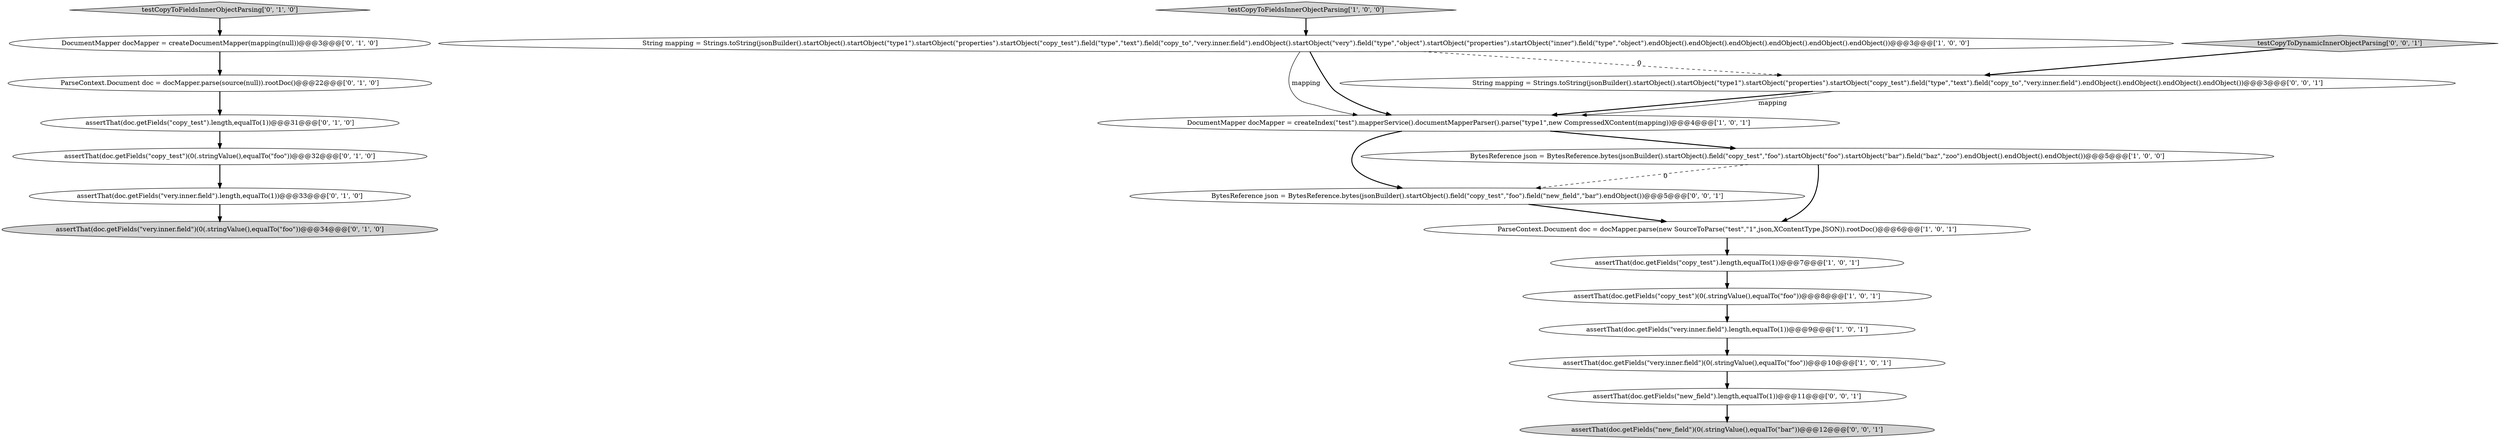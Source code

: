 digraph {
9 [style = filled, label = "testCopyToFieldsInnerObjectParsing['0', '1', '0']", fillcolor = lightgray, shape = diamond image = "AAA0AAABBB2BBB"];
12 [style = filled, label = "assertThat(doc.getFields(\"very.inner.field\")(0(.stringValue(),equalTo(\"foo\"))@@@34@@@['0', '1', '0']", fillcolor = lightgray, shape = ellipse image = "AAA0AAABBB2BBB"];
1 [style = filled, label = "assertThat(doc.getFields(\"copy_test\")(0(.stringValue(),equalTo(\"foo\"))@@@8@@@['1', '0', '1']", fillcolor = white, shape = ellipse image = "AAA0AAABBB1BBB"];
13 [style = filled, label = "ParseContext.Document doc = docMapper.parse(source(null)).rootDoc()@@@22@@@['0', '1', '0']", fillcolor = white, shape = ellipse image = "AAA1AAABBB2BBB"];
16 [style = filled, label = "assertThat(doc.getFields(\"new_field\").length,equalTo(1))@@@11@@@['0', '0', '1']", fillcolor = white, shape = ellipse image = "AAA0AAABBB3BBB"];
20 [style = filled, label = "String mapping = Strings.toString(jsonBuilder().startObject().startObject(\"type1\").startObject(\"properties\").startObject(\"copy_test\").field(\"type\",\"text\").field(\"copy_to\",\"very.inner.field\").endObject().endObject().endObject().endObject())@@@3@@@['0', '0', '1']", fillcolor = white, shape = ellipse image = "AAA0AAABBB3BBB"];
17 [style = filled, label = "BytesReference json = BytesReference.bytes(jsonBuilder().startObject().field(\"copy_test\",\"foo\").field(\"new_field\",\"bar\").endObject())@@@5@@@['0', '0', '1']", fillcolor = white, shape = ellipse image = "AAA0AAABBB3BBB"];
4 [style = filled, label = "assertThat(doc.getFields(\"copy_test\").length,equalTo(1))@@@7@@@['1', '0', '1']", fillcolor = white, shape = ellipse image = "AAA0AAABBB1BBB"];
11 [style = filled, label = "assertThat(doc.getFields(\"copy_test\")(0(.stringValue(),equalTo(\"foo\"))@@@32@@@['0', '1', '0']", fillcolor = white, shape = ellipse image = "AAA0AAABBB2BBB"];
14 [style = filled, label = "assertThat(doc.getFields(\"copy_test\").length,equalTo(1))@@@31@@@['0', '1', '0']", fillcolor = white, shape = ellipse image = "AAA0AAABBB2BBB"];
2 [style = filled, label = "String mapping = Strings.toString(jsonBuilder().startObject().startObject(\"type1\").startObject(\"properties\").startObject(\"copy_test\").field(\"type\",\"text\").field(\"copy_to\",\"very.inner.field\").endObject().startObject(\"very\").field(\"type\",\"object\").startObject(\"properties\").startObject(\"inner\").field(\"type\",\"object\").endObject().endObject().endObject().endObject().endObject().endObject())@@@3@@@['1', '0', '0']", fillcolor = white, shape = ellipse image = "AAA0AAABBB1BBB"];
10 [style = filled, label = "assertThat(doc.getFields(\"very.inner.field\").length,equalTo(1))@@@33@@@['0', '1', '0']", fillcolor = white, shape = ellipse image = "AAA0AAABBB2BBB"];
8 [style = filled, label = "assertThat(doc.getFields(\"very.inner.field\").length,equalTo(1))@@@9@@@['1', '0', '1']", fillcolor = white, shape = ellipse image = "AAA0AAABBB1BBB"];
18 [style = filled, label = "testCopyToDynamicInnerObjectParsing['0', '0', '1']", fillcolor = lightgray, shape = diamond image = "AAA0AAABBB3BBB"];
15 [style = filled, label = "DocumentMapper docMapper = createDocumentMapper(mapping(null))@@@3@@@['0', '1', '0']", fillcolor = white, shape = ellipse image = "AAA0AAABBB2BBB"];
19 [style = filled, label = "assertThat(doc.getFields(\"new_field\")(0(.stringValue(),equalTo(\"bar\"))@@@12@@@['0', '0', '1']", fillcolor = lightgray, shape = ellipse image = "AAA0AAABBB3BBB"];
6 [style = filled, label = "ParseContext.Document doc = docMapper.parse(new SourceToParse(\"test\",\"1\",json,XContentType.JSON)).rootDoc()@@@6@@@['1', '0', '1']", fillcolor = white, shape = ellipse image = "AAA0AAABBB1BBB"];
5 [style = filled, label = "assertThat(doc.getFields(\"very.inner.field\")(0(.stringValue(),equalTo(\"foo\"))@@@10@@@['1', '0', '1']", fillcolor = white, shape = ellipse image = "AAA0AAABBB1BBB"];
7 [style = filled, label = "testCopyToFieldsInnerObjectParsing['1', '0', '0']", fillcolor = lightgray, shape = diamond image = "AAA0AAABBB1BBB"];
3 [style = filled, label = "DocumentMapper docMapper = createIndex(\"test\").mapperService().documentMapperParser().parse(\"type1\",new CompressedXContent(mapping))@@@4@@@['1', '0', '1']", fillcolor = white, shape = ellipse image = "AAA0AAABBB1BBB"];
0 [style = filled, label = "BytesReference json = BytesReference.bytes(jsonBuilder().startObject().field(\"copy_test\",\"foo\").startObject(\"foo\").startObject(\"bar\").field(\"baz\",\"zoo\").endObject().endObject().endObject())@@@5@@@['1', '0', '0']", fillcolor = white, shape = ellipse image = "AAA0AAABBB1BBB"];
0->6 [style = bold, label=""];
20->3 [style = bold, label=""];
18->20 [style = bold, label=""];
6->4 [style = bold, label=""];
8->5 [style = bold, label=""];
16->19 [style = bold, label=""];
2->20 [style = dashed, label="0"];
1->8 [style = bold, label=""];
20->3 [style = solid, label="mapping"];
2->3 [style = solid, label="mapping"];
9->15 [style = bold, label=""];
14->11 [style = bold, label=""];
4->1 [style = bold, label=""];
2->3 [style = bold, label=""];
10->12 [style = bold, label=""];
3->17 [style = bold, label=""];
11->10 [style = bold, label=""];
17->6 [style = bold, label=""];
3->0 [style = bold, label=""];
15->13 [style = bold, label=""];
0->17 [style = dashed, label="0"];
13->14 [style = bold, label=""];
5->16 [style = bold, label=""];
7->2 [style = bold, label=""];
}
